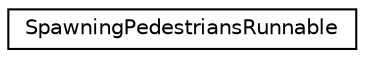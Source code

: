 digraph "Graficzna hierarchia klas"
{
  edge [fontname="Helvetica",fontsize="10",labelfontname="Helvetica",labelfontsize="10"];
  node [fontname="Helvetica",fontsize="10",shape=record];
  rankdir="LR";
  Node1 [label="SpawningPedestriansRunnable",height=0.2,width=0.4,color="black", fillcolor="white", style="filled",URL="$class_spawning_pedestrians_runnable.html",tooltip="Klasa obsługująca powstawanie pieszych na planszy."];
}
